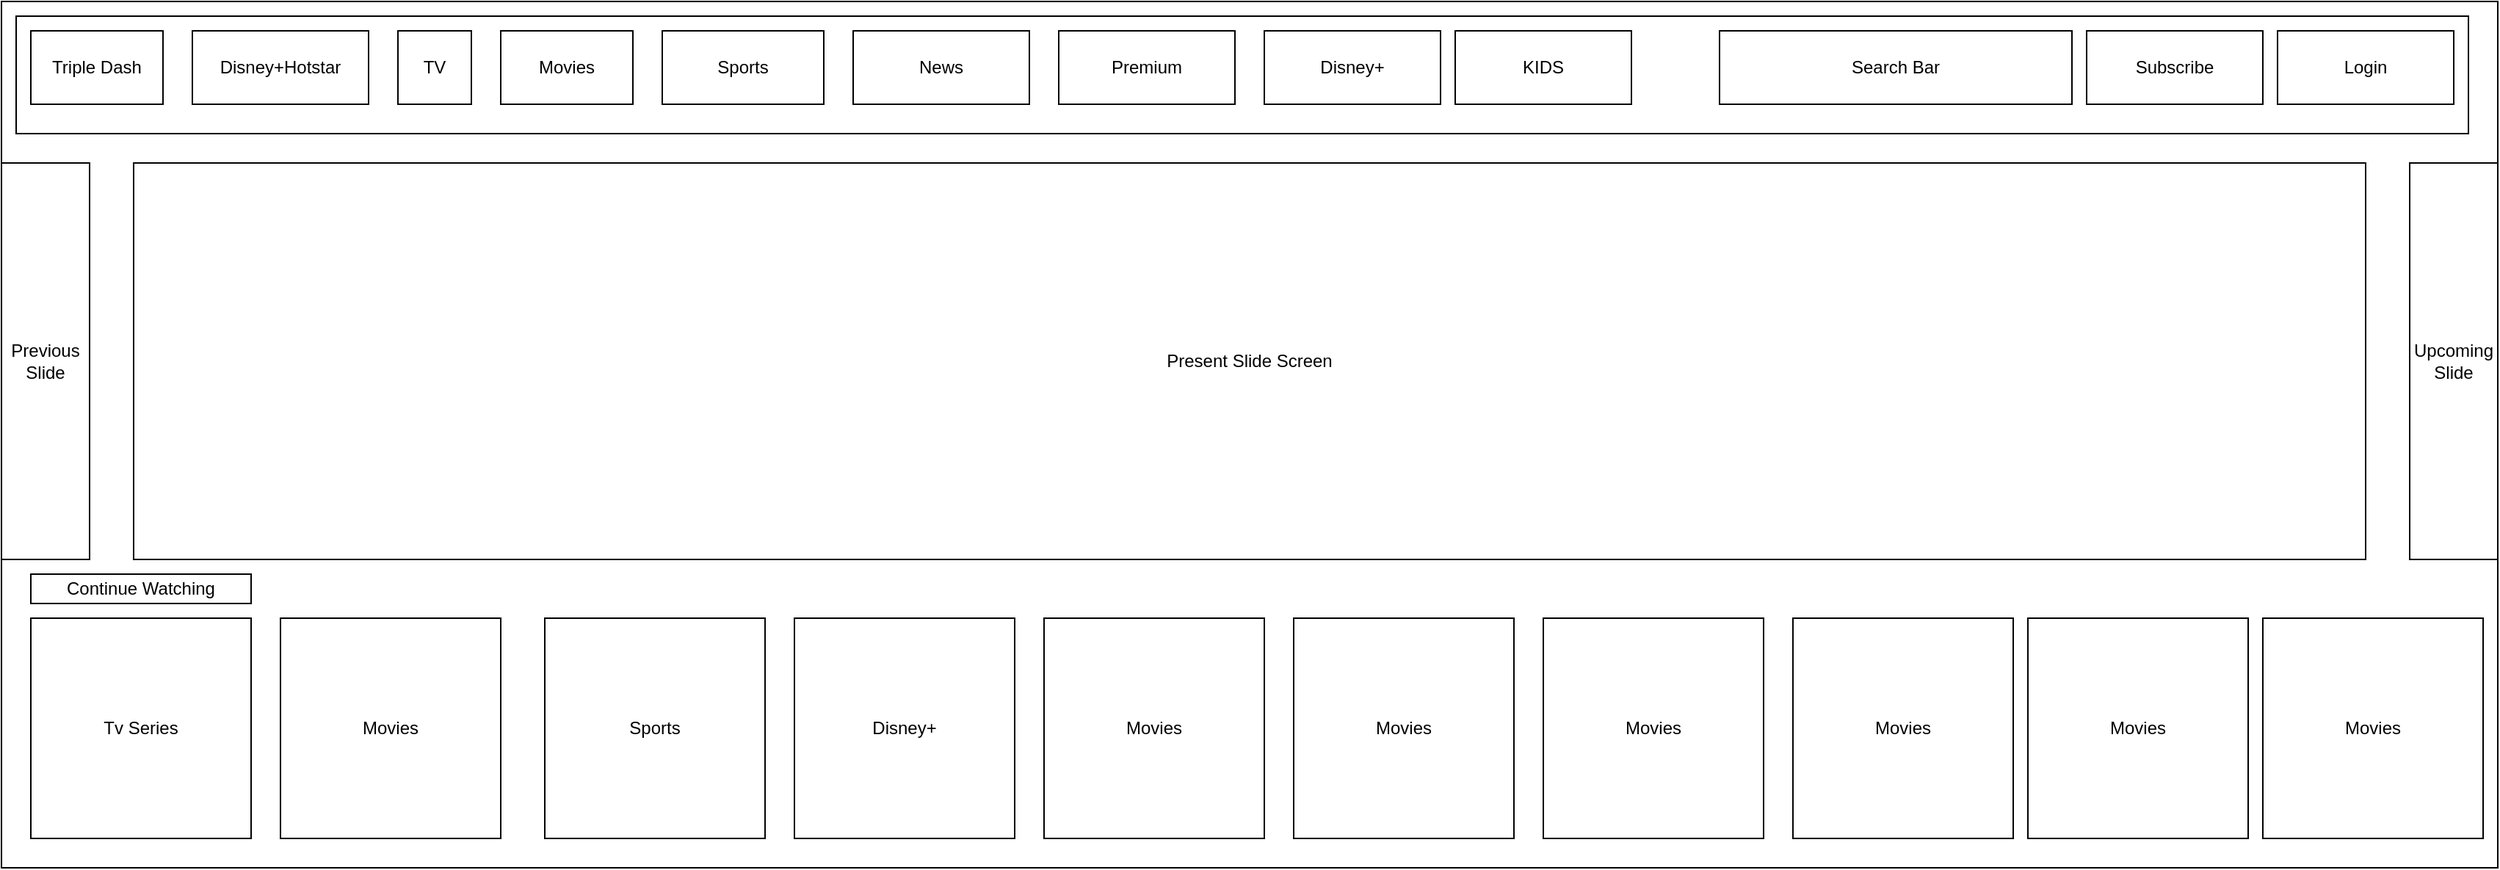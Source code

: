 <mxfile version="14.5.1" type="device"><diagram id="ufqVdjQYhAWv7wxWxECN" name="Page-1"><mxGraphModel dx="1024" dy="592" grid="1" gridSize="10" guides="1" tooltips="1" connect="1" arrows="1" fold="1" page="1" pageScale="1" pageWidth="850" pageHeight="1100" math="0" shadow="0"><root><mxCell id="0"/><mxCell id="1" parent="0"/><mxCell id="v31Xkhmhf-U14dS9KIGS-3" value="" style="rounded=0;whiteSpace=wrap;html=1;" vertex="1" parent="1"><mxGeometry width="1700" height="590" as="geometry"/></mxCell><mxCell id="v31Xkhmhf-U14dS9KIGS-6" value="Disney+Hotstar" style="rounded=0;whiteSpace=wrap;html=1;" vertex="1" parent="1"><mxGeometry x="130" y="30" width="100" height="40" as="geometry"/></mxCell><mxCell id="v31Xkhmhf-U14dS9KIGS-10" value="" style="rounded=0;whiteSpace=wrap;html=1;" vertex="1" parent="1"><mxGeometry x="10" y="10" width="1670" height="80" as="geometry"/></mxCell><mxCell id="v31Xkhmhf-U14dS9KIGS-12" value="Triple Dash" style="rounded=0;whiteSpace=wrap;html=1;" vertex="1" parent="1"><mxGeometry x="20" y="20" width="90" height="50" as="geometry"/></mxCell><mxCell id="v31Xkhmhf-U14dS9KIGS-13" value="Disney+Hotstar" style="rounded=0;whiteSpace=wrap;html=1;" vertex="1" parent="1"><mxGeometry x="130" y="20" width="120" height="50" as="geometry"/></mxCell><mxCell id="v31Xkhmhf-U14dS9KIGS-14" value="TV" style="rounded=0;whiteSpace=wrap;html=1;" vertex="1" parent="1"><mxGeometry x="270" y="20" width="50" height="50" as="geometry"/></mxCell><mxCell id="v31Xkhmhf-U14dS9KIGS-15" value="Movies" style="rounded=0;whiteSpace=wrap;html=1;" vertex="1" parent="1"><mxGeometry x="340" y="20" width="90" height="50" as="geometry"/></mxCell><mxCell id="v31Xkhmhf-U14dS9KIGS-16" value="Sports" style="rounded=0;whiteSpace=wrap;html=1;" vertex="1" parent="1"><mxGeometry x="450" y="20" width="110" height="50" as="geometry"/></mxCell><mxCell id="v31Xkhmhf-U14dS9KIGS-17" value="News" style="rounded=0;whiteSpace=wrap;html=1;" vertex="1" parent="1"><mxGeometry x="580" y="20" width="120" height="50" as="geometry"/></mxCell><mxCell id="v31Xkhmhf-U14dS9KIGS-18" value="Premium" style="rounded=0;whiteSpace=wrap;html=1;" vertex="1" parent="1"><mxGeometry x="720" y="20" width="120" height="50" as="geometry"/></mxCell><mxCell id="v31Xkhmhf-U14dS9KIGS-19" value="Disney+" style="rounded=0;whiteSpace=wrap;html=1;" vertex="1" parent="1"><mxGeometry x="860" y="20" width="120" height="50" as="geometry"/></mxCell><mxCell id="v31Xkhmhf-U14dS9KIGS-20" value="KIDS" style="rounded=0;whiteSpace=wrap;html=1;" vertex="1" parent="1"><mxGeometry x="990" y="20" width="120" height="50" as="geometry"/></mxCell><mxCell id="v31Xkhmhf-U14dS9KIGS-21" value="Search Bar" style="rounded=0;whiteSpace=wrap;html=1;" vertex="1" parent="1"><mxGeometry x="1170" y="20" width="240" height="50" as="geometry"/></mxCell><mxCell id="v31Xkhmhf-U14dS9KIGS-23" value="Subscribe" style="rounded=0;whiteSpace=wrap;html=1;" vertex="1" parent="1"><mxGeometry x="1420" y="20" width="120" height="50" as="geometry"/></mxCell><mxCell id="v31Xkhmhf-U14dS9KIGS-24" value="Login" style="rounded=0;whiteSpace=wrap;html=1;" vertex="1" parent="1"><mxGeometry x="1550" y="20" width="120" height="50" as="geometry"/></mxCell><mxCell id="v31Xkhmhf-U14dS9KIGS-25" value="Present Slide Screen" style="rounded=0;whiteSpace=wrap;html=1;" vertex="1" parent="1"><mxGeometry x="90" y="110" width="1520" height="270" as="geometry"/></mxCell><mxCell id="v31Xkhmhf-U14dS9KIGS-30" value="Previous&lt;br&gt;Slide" style="shape=partialRectangle;whiteSpace=wrap;html=1;bottom=1;right=1;left=1;top=0;fillColor=none;routingCenterX=-0.5;direction=north;" vertex="1" parent="1"><mxGeometry y="110" width="60" height="270" as="geometry"/></mxCell><mxCell id="v31Xkhmhf-U14dS9KIGS-31" value="Upcoming&lt;br&gt;Slide" style="shape=partialRectangle;whiteSpace=wrap;html=1;bottom=1;right=1;left=1;top=0;fillColor=none;routingCenterX=-0.5;direction=south;" vertex="1" parent="1"><mxGeometry x="1640" y="110" width="60" height="270" as="geometry"/></mxCell><mxCell id="v31Xkhmhf-U14dS9KIGS-32" value="Tv Series" style="whiteSpace=wrap;html=1;aspect=fixed;" vertex="1" parent="1"><mxGeometry x="20" y="420" width="150" height="150" as="geometry"/></mxCell><mxCell id="v31Xkhmhf-U14dS9KIGS-33" value="Movies" style="whiteSpace=wrap;html=1;aspect=fixed;" vertex="1" parent="1"><mxGeometry x="190" y="420" width="150" height="150" as="geometry"/></mxCell><mxCell id="v31Xkhmhf-U14dS9KIGS-34" value="Sports" style="whiteSpace=wrap;html=1;aspect=fixed;" vertex="1" parent="1"><mxGeometry x="370" y="420" width="150" height="150" as="geometry"/></mxCell><mxCell id="v31Xkhmhf-U14dS9KIGS-35" value="Disney+" style="whiteSpace=wrap;html=1;aspect=fixed;" vertex="1" parent="1"><mxGeometry x="540" y="420" width="150" height="150" as="geometry"/></mxCell><mxCell id="v31Xkhmhf-U14dS9KIGS-36" value="Movies" style="whiteSpace=wrap;html=1;aspect=fixed;" vertex="1" parent="1"><mxGeometry x="710" y="420" width="150" height="150" as="geometry"/></mxCell><mxCell id="v31Xkhmhf-U14dS9KIGS-37" value="Movies" style="whiteSpace=wrap;html=1;aspect=fixed;" vertex="1" parent="1"><mxGeometry x="880" y="420" width="150" height="150" as="geometry"/></mxCell><mxCell id="v31Xkhmhf-U14dS9KIGS-38" value="Movies" style="whiteSpace=wrap;html=1;aspect=fixed;" vertex="1" parent="1"><mxGeometry x="1050" y="420" width="150" height="150" as="geometry"/></mxCell><mxCell id="v31Xkhmhf-U14dS9KIGS-39" value="Movies" style="whiteSpace=wrap;html=1;aspect=fixed;" vertex="1" parent="1"><mxGeometry x="1220" y="420" width="150" height="150" as="geometry"/></mxCell><mxCell id="v31Xkhmhf-U14dS9KIGS-40" value="Movies" style="whiteSpace=wrap;html=1;aspect=fixed;" vertex="1" parent="1"><mxGeometry x="1380" y="420" width="150" height="150" as="geometry"/></mxCell><mxCell id="v31Xkhmhf-U14dS9KIGS-41" value="Movies" style="whiteSpace=wrap;html=1;aspect=fixed;" vertex="1" parent="1"><mxGeometry x="1540" y="420" width="150" height="150" as="geometry"/></mxCell><mxCell id="v31Xkhmhf-U14dS9KIGS-42" value="Continue Watching" style="rounded=0;whiteSpace=wrap;html=1;" vertex="1" parent="1"><mxGeometry x="20" y="390" width="150" height="20" as="geometry"/></mxCell></root></mxGraphModel></diagram></mxfile>